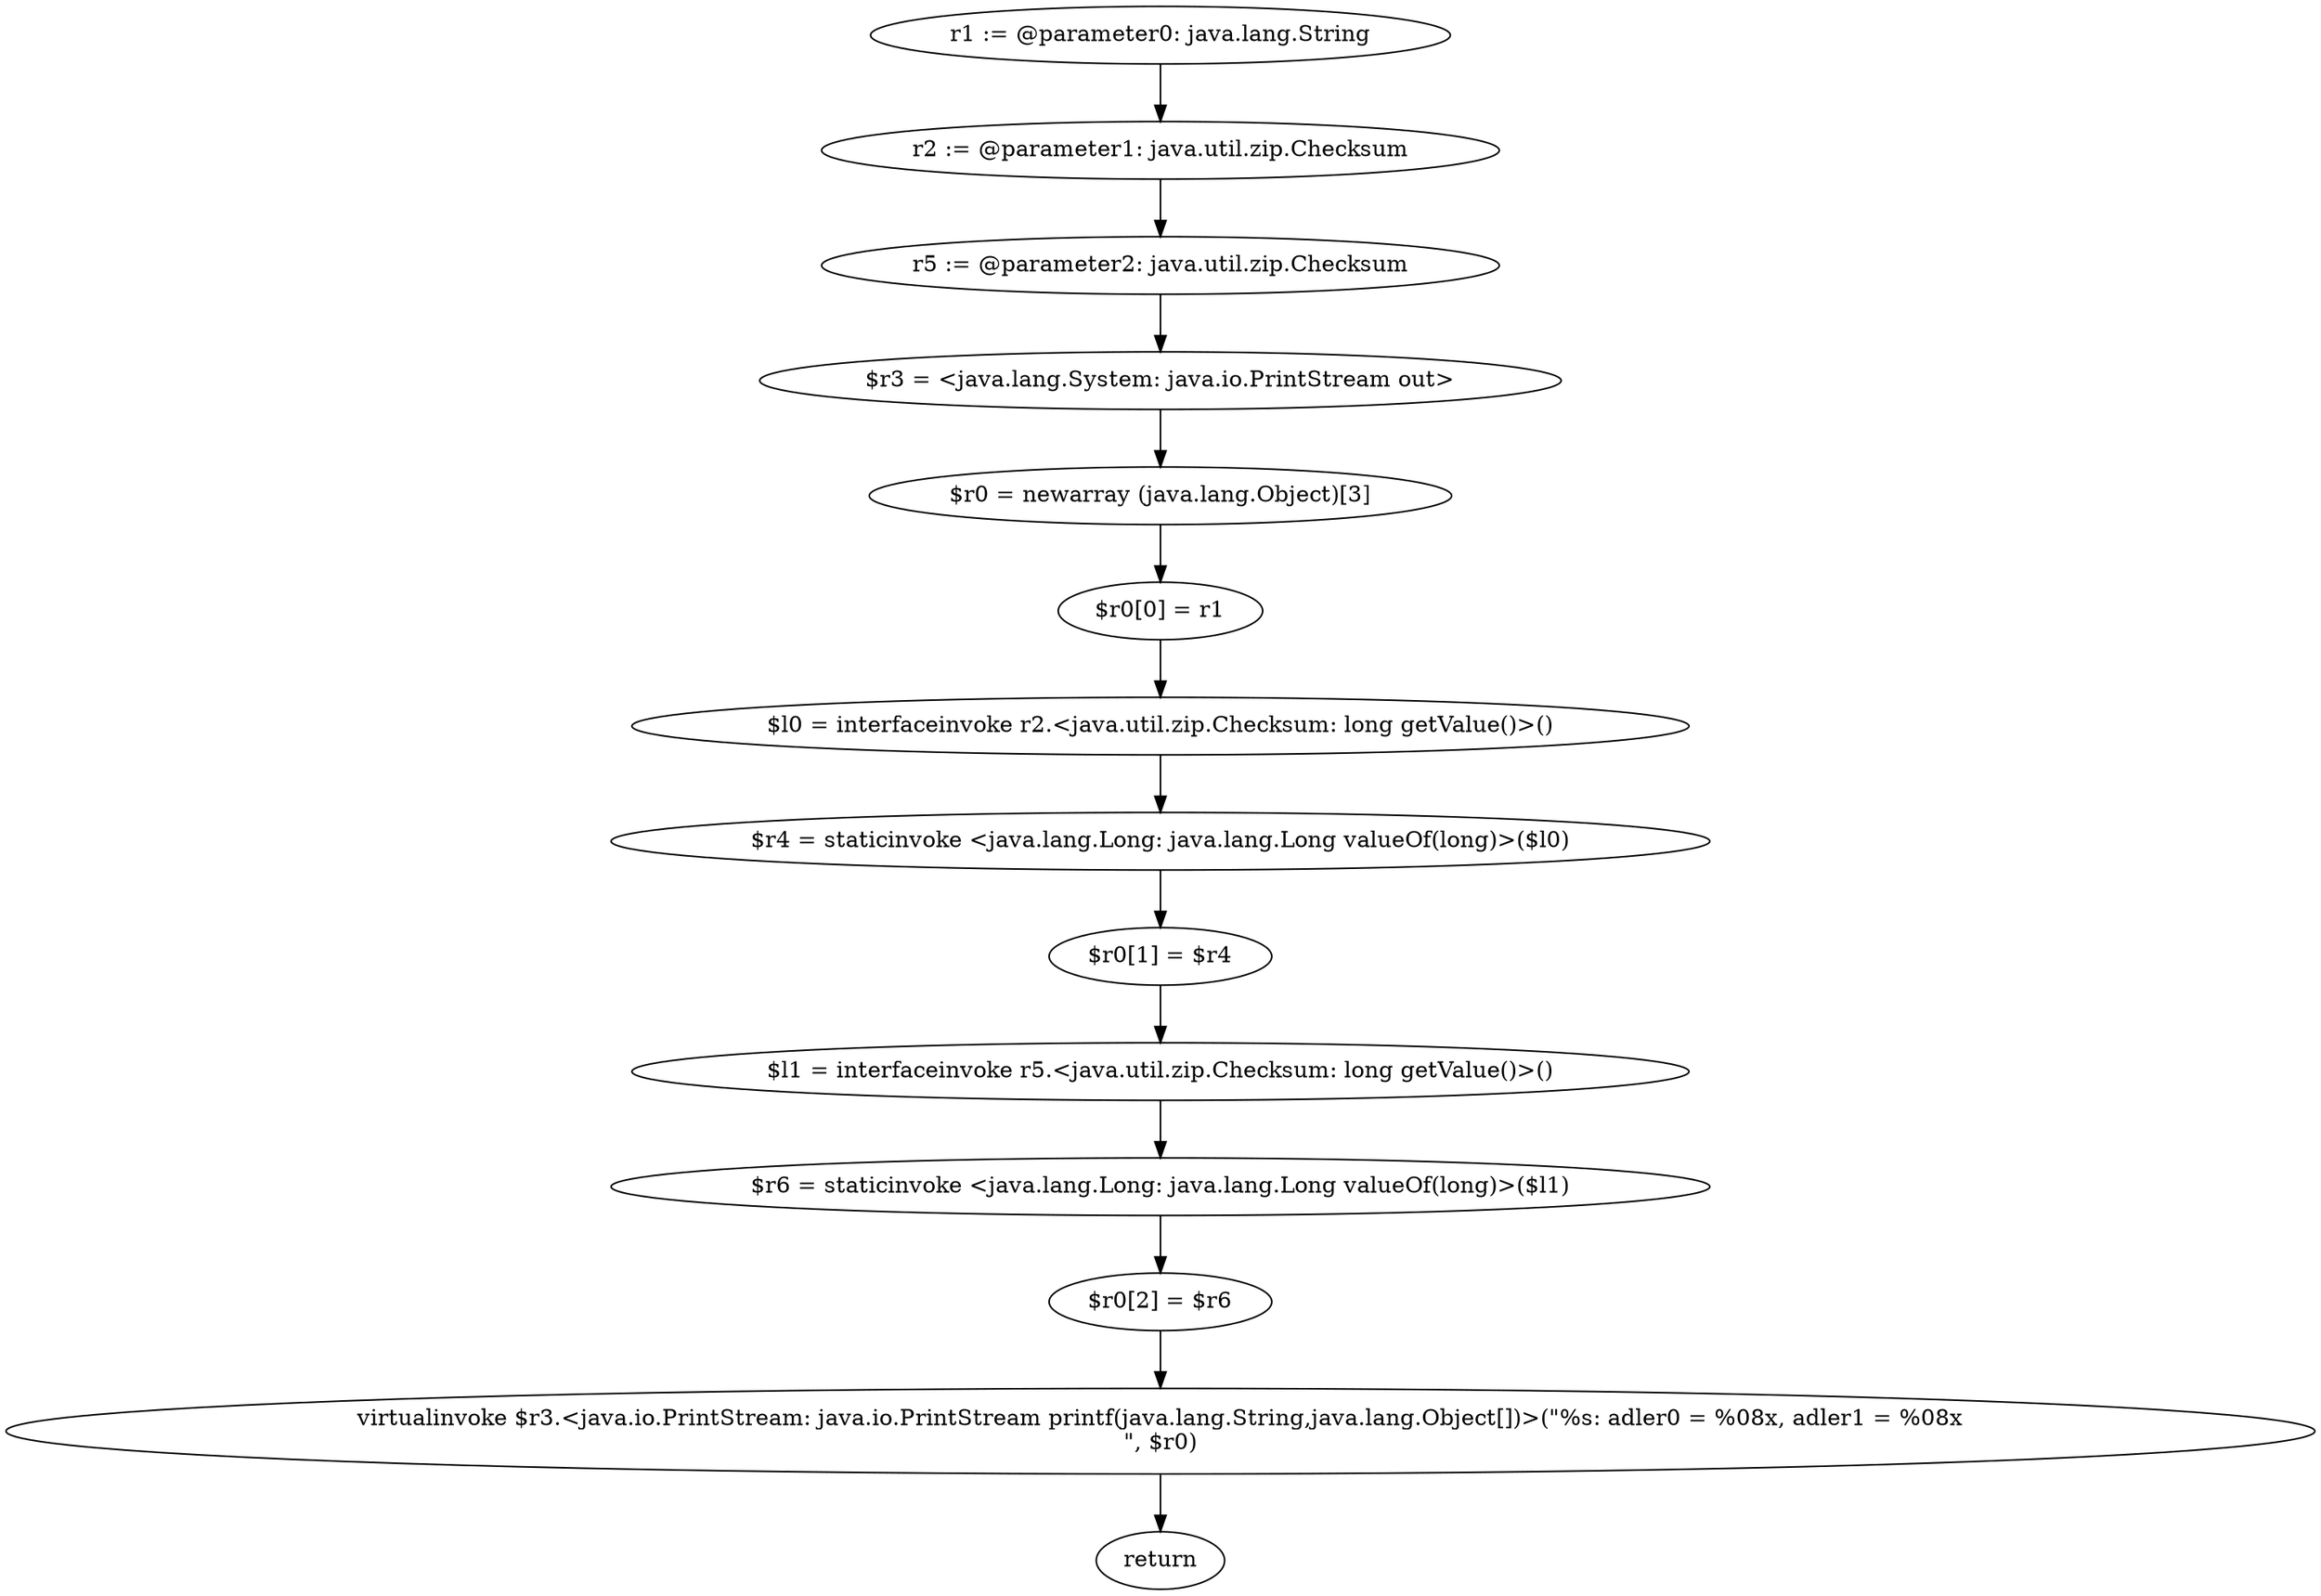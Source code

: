 digraph "unitGraph" {
    "r1 := @parameter0: java.lang.String"
    "r2 := @parameter1: java.util.zip.Checksum"
    "r5 := @parameter2: java.util.zip.Checksum"
    "$r3 = <java.lang.System: java.io.PrintStream out>"
    "$r0 = newarray (java.lang.Object)[3]"
    "$r0[0] = r1"
    "$l0 = interfaceinvoke r2.<java.util.zip.Checksum: long getValue()>()"
    "$r4 = staticinvoke <java.lang.Long: java.lang.Long valueOf(long)>($l0)"
    "$r0[1] = $r4"
    "$l1 = interfaceinvoke r5.<java.util.zip.Checksum: long getValue()>()"
    "$r6 = staticinvoke <java.lang.Long: java.lang.Long valueOf(long)>($l1)"
    "$r0[2] = $r6"
    "virtualinvoke $r3.<java.io.PrintStream: java.io.PrintStream printf(java.lang.String,java.lang.Object[])>(\"%s: adler0 = %08x, adler1 = %08x\n\", $r0)"
    "return"
    "r1 := @parameter0: java.lang.String"->"r2 := @parameter1: java.util.zip.Checksum";
    "r2 := @parameter1: java.util.zip.Checksum"->"r5 := @parameter2: java.util.zip.Checksum";
    "r5 := @parameter2: java.util.zip.Checksum"->"$r3 = <java.lang.System: java.io.PrintStream out>";
    "$r3 = <java.lang.System: java.io.PrintStream out>"->"$r0 = newarray (java.lang.Object)[3]";
    "$r0 = newarray (java.lang.Object)[3]"->"$r0[0] = r1";
    "$r0[0] = r1"->"$l0 = interfaceinvoke r2.<java.util.zip.Checksum: long getValue()>()";
    "$l0 = interfaceinvoke r2.<java.util.zip.Checksum: long getValue()>()"->"$r4 = staticinvoke <java.lang.Long: java.lang.Long valueOf(long)>($l0)";
    "$r4 = staticinvoke <java.lang.Long: java.lang.Long valueOf(long)>($l0)"->"$r0[1] = $r4";
    "$r0[1] = $r4"->"$l1 = interfaceinvoke r5.<java.util.zip.Checksum: long getValue()>()";
    "$l1 = interfaceinvoke r5.<java.util.zip.Checksum: long getValue()>()"->"$r6 = staticinvoke <java.lang.Long: java.lang.Long valueOf(long)>($l1)";
    "$r6 = staticinvoke <java.lang.Long: java.lang.Long valueOf(long)>($l1)"->"$r0[2] = $r6";
    "$r0[2] = $r6"->"virtualinvoke $r3.<java.io.PrintStream: java.io.PrintStream printf(java.lang.String,java.lang.Object[])>(\"%s: adler0 = %08x, adler1 = %08x\n\", $r0)";
    "virtualinvoke $r3.<java.io.PrintStream: java.io.PrintStream printf(java.lang.String,java.lang.Object[])>(\"%s: adler0 = %08x, adler1 = %08x\n\", $r0)"->"return";
}
